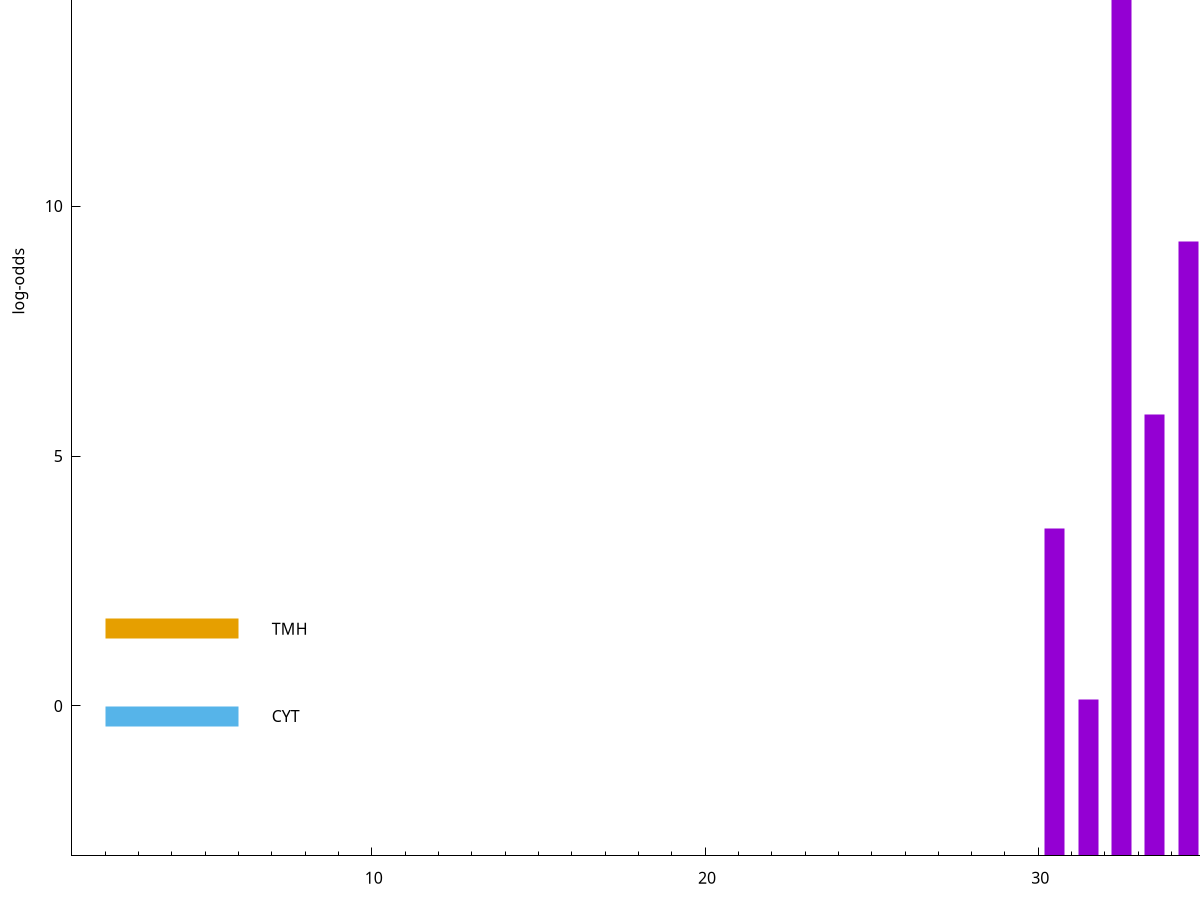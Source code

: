 set title "LipoP predictions for SRR4017833.gff"
set size 2., 1.4
set xrange [1:70] 
set mxtics 10
set yrange [-3:20]
set y2range [0:23]
set ylabel "log-odds"
set term postscript eps color solid "Helvetica" 30
set output "SRR4017833.gff208.eps"
set arrow from 2,14.5089 to 6,14.5089 nohead lt 1 lw 20
set label "SpI" at 7,14.5089
set arrow from 2,1.54708 to 6,1.54708 nohead lt 4 lw 20
set label "TMH" at 7,1.54708
set arrow from 2,-0.200913 to 6,-0.200913 nohead lt 3 lw 20
set label "CYT" at 7,-0.200913
set arrow from 2,14.5089 to 6,14.5089 nohead lt 1 lw 20
set label "SpI" at 7,14.5089
# NOTE: The scores below are the log-odds scores with the threshold
# NOTE: subtracted (a hack to make gnuplot make the histogram all
# NOTE: look nice).
plot "-" axes x1y2 title "" with impulses lt 1 lw 20
32.500000 17.452300
34.500000 12.297590
37.500000 9.721550
33.500000 8.823790
35.500000 8.599870
39.500000 7.888000
30.500000 6.548490
38.500000 6.527030
36.500000 4.698230
31.500000 3.122776
e
exit

